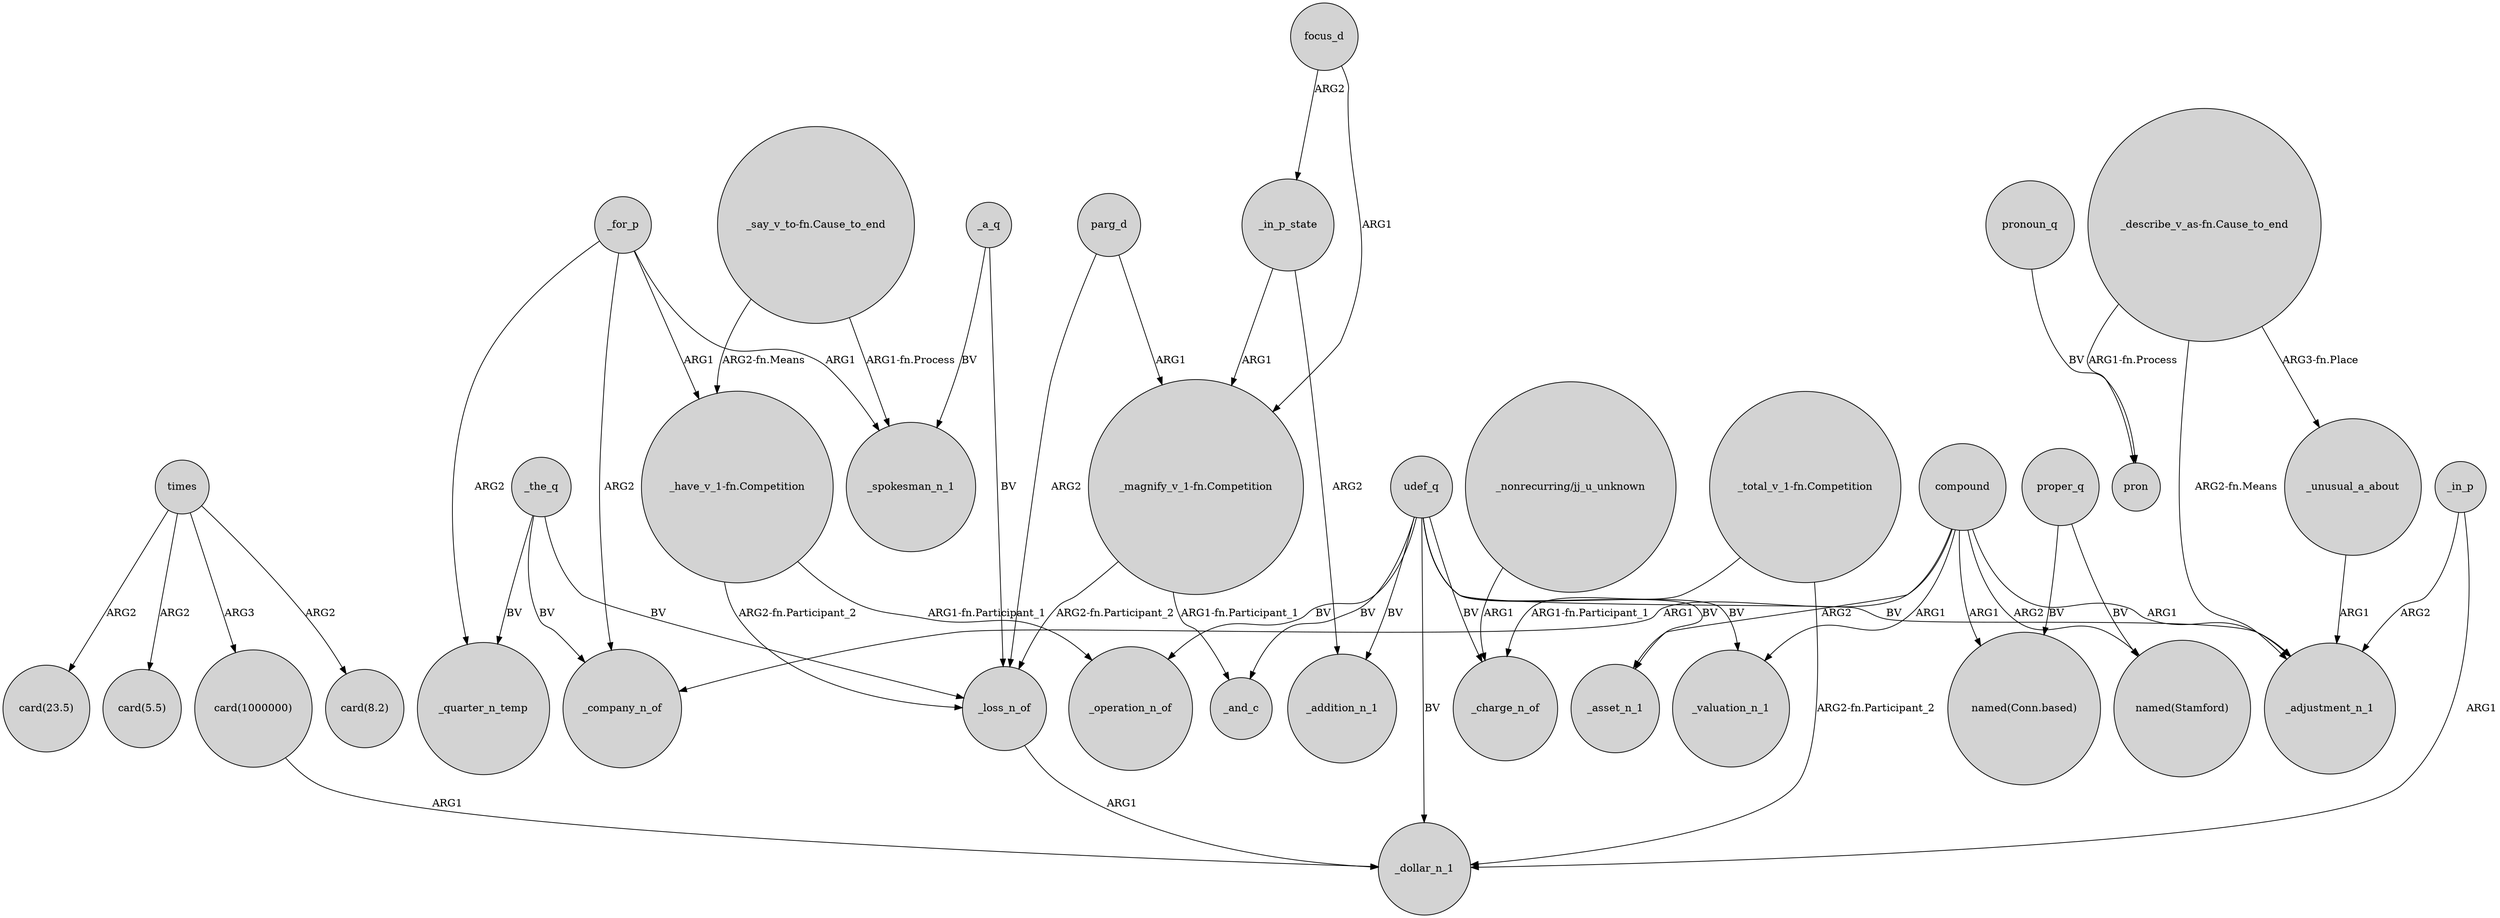 digraph {
	node [shape=circle style=filled]
	_a_q -> _loss_n_of [label=BV]
	focus_d -> _in_p_state [label=ARG2]
	parg_d -> _loss_n_of [label=ARG2]
	_in_p_state -> "_magnify_v_1-fn.Competition" [label=ARG1]
	compound -> _asset_n_1 [label=ARG2]
	_the_q -> _loss_n_of [label=BV]
	proper_q -> "named(Stamford)" [label=BV]
	_the_q -> _quarter_n_temp [label=BV]
	_loss_n_of -> _dollar_n_1 [label=ARG1]
	times -> "card(1000000)" [label=ARG3]
	compound -> _company_n_of [label=ARG1]
	_for_p -> _spokesman_n_1 [label=ARG1]
	compound -> "named(Conn.based)" [label=ARG1]
	times -> "card(8.2)" [label=ARG2]
	compound -> _adjustment_n_1 [label=ARG1]
	udef_q -> _and_c [label=BV]
	udef_q -> _addition_n_1 [label=BV]
	udef_q -> _asset_n_1 [label=BV]
	times -> "card(23.5)" [label=ARG2]
	times -> "card(5.5)" [label=ARG2]
	"_magnify_v_1-fn.Competition" -> _loss_n_of [label="ARG2-fn.Participant_2"]
	"_have_v_1-fn.Competition" -> _operation_n_of [label="ARG1-fn.Participant_1"]
	pronoun_q -> pron [label=BV]
	parg_d -> "_magnify_v_1-fn.Competition" [label=ARG1]
	_in_p -> _dollar_n_1 [label=ARG1]
	"_have_v_1-fn.Competition" -> _loss_n_of [label="ARG2-fn.Participant_2"]
	udef_q -> _adjustment_n_1 [label=BV]
	compound -> "named(Stamford)" [label=ARG2]
	"_total_v_1-fn.Competition" -> _dollar_n_1 [label="ARG2-fn.Participant_2"]
	_for_p -> _quarter_n_temp [label=ARG2]
	udef_q -> _operation_n_of [label=BV]
	"_describe_v_as-fn.Cause_to_end" -> _adjustment_n_1 [label="ARG2-fn.Means"]
	focus_d -> "_magnify_v_1-fn.Competition" [label=ARG1]
	"_describe_v_as-fn.Cause_to_end" -> pron [label="ARG1-fn.Process"]
	udef_q -> _dollar_n_1 [label=BV]
	"card(1000000)" -> _dollar_n_1 [label=ARG1]
	udef_q -> _charge_n_of [label=BV]
	"_describe_v_as-fn.Cause_to_end" -> _unusual_a_about [label="ARG3-fn.Place"]
	_for_p -> _company_n_of [label=ARG2]
	_for_p -> "_have_v_1-fn.Competition" [label=ARG1]
	"_say_v_to-fn.Cause_to_end" -> _spokesman_n_1 [label="ARG1-fn.Process"]
	compound -> _valuation_n_1 [label=ARG1]
	_in_p_state -> _addition_n_1 [label=ARG2]
	udef_q -> _valuation_n_1 [label=BV]
	"_nonrecurring/jj_u_unknown" -> _charge_n_of [label=ARG1]
	_unusual_a_about -> _adjustment_n_1 [label=ARG1]
	"_total_v_1-fn.Competition" -> _charge_n_of [label="ARG1-fn.Participant_1"]
	_in_p -> _adjustment_n_1 [label=ARG2]
	"_say_v_to-fn.Cause_to_end" -> "_have_v_1-fn.Competition" [label="ARG2-fn.Means"]
	"_magnify_v_1-fn.Competition" -> _and_c [label="ARG1-fn.Participant_1"]
	_the_q -> _company_n_of [label=BV]
	proper_q -> "named(Conn.based)" [label=BV]
	_a_q -> _spokesman_n_1 [label=BV]
}
